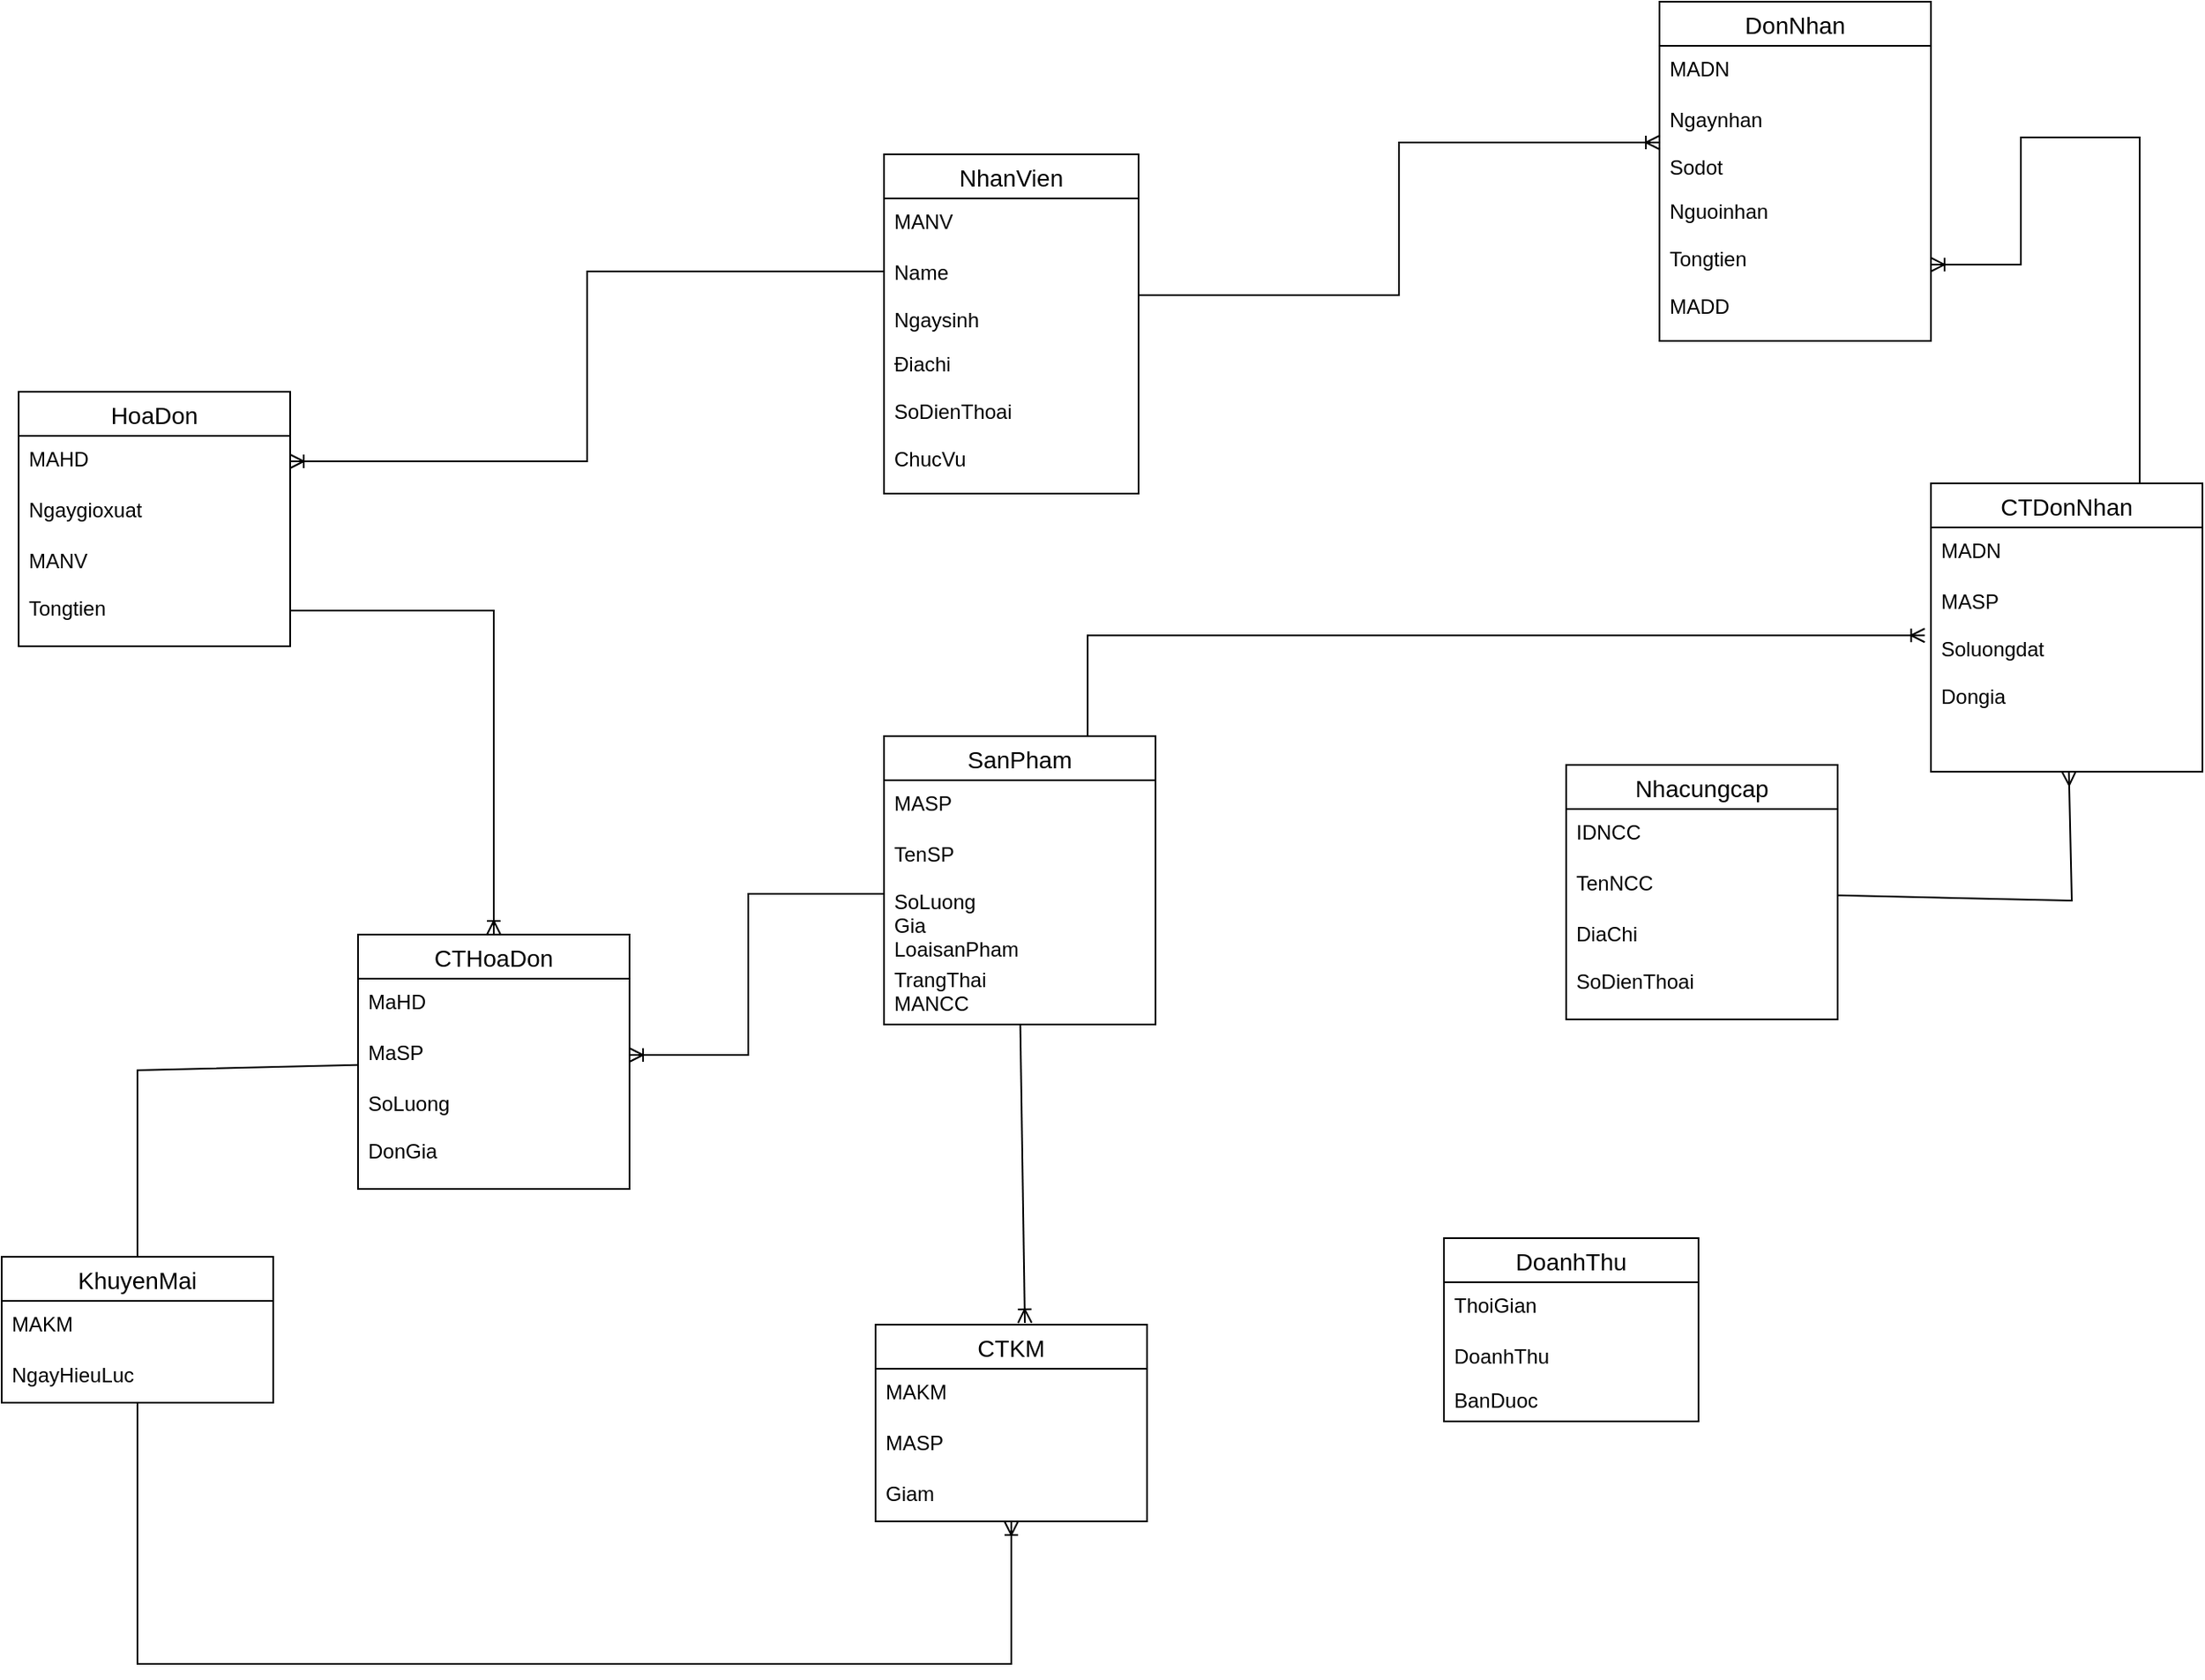 <mxfile version="18.0.5" type="device"><diagram id="kymCJOY30_DUFUmnx_8U" name="Page-1"><mxGraphModel dx="1483" dy="827" grid="1" gridSize="10" guides="1" tooltips="1" connect="1" arrows="1" fold="1" page="1" pageScale="1" pageWidth="827" pageHeight="1169" math="0" shadow="0"><root><mxCell id="0"/><mxCell id="1" parent="0"/><mxCell id="vpXku__n6UTQb4TYIU45-17" value="NhanVien" style="swimlane;fontStyle=0;childLayout=stackLayout;horizontal=1;startSize=26;horizontalStack=0;resizeParent=1;resizeParentMax=0;resizeLast=0;collapsible=1;marginBottom=0;align=center;fontSize=14;" parent="1" vertex="1"><mxGeometry x="560" y="310" width="150" height="200" as="geometry"/></mxCell><mxCell id="vpXku__n6UTQb4TYIU45-18" value="MANV" style="text;strokeColor=none;fillColor=none;spacingLeft=4;spacingRight=4;overflow=hidden;rotatable=0;points=[[0,0.5],[1,0.5]];portConstraint=eastwest;fontSize=12;" parent="vpXku__n6UTQb4TYIU45-17" vertex="1"><mxGeometry y="26" width="150" height="30" as="geometry"/></mxCell><mxCell id="vpXku__n6UTQb4TYIU45-19" value="Name&#10;&#10;Ngaysinh" style="text;strokeColor=none;fillColor=none;spacingLeft=4;spacingRight=4;overflow=hidden;rotatable=0;points=[[0,0.5],[1,0.5]];portConstraint=eastwest;fontSize=12;" parent="vpXku__n6UTQb4TYIU45-17" vertex="1"><mxGeometry y="56" width="150" height="54" as="geometry"/></mxCell><mxCell id="vpXku__n6UTQb4TYIU45-20" value="Điachi&#10;&#10;SoDienThoai&#10;&#10;ChucVu" style="text;strokeColor=none;fillColor=none;spacingLeft=4;spacingRight=4;overflow=hidden;rotatable=0;points=[[0,0.5],[1,0.5]];portConstraint=eastwest;fontSize=12;" parent="vpXku__n6UTQb4TYIU45-17" vertex="1"><mxGeometry y="110" width="150" height="90" as="geometry"/></mxCell><mxCell id="vpXku__n6UTQb4TYIU45-21" value="HoaDon" style="swimlane;fontStyle=0;childLayout=stackLayout;horizontal=1;startSize=26;horizontalStack=0;resizeParent=1;resizeParentMax=0;resizeLast=0;collapsible=1;marginBottom=0;align=center;fontSize=14;" parent="1" vertex="1"><mxGeometry x="50" y="450" width="160" height="150" as="geometry"/></mxCell><mxCell id="vpXku__n6UTQb4TYIU45-22" value="MAHD" style="text;strokeColor=none;fillColor=none;spacingLeft=4;spacingRight=4;overflow=hidden;rotatable=0;points=[[0,0.5],[1,0.5]];portConstraint=eastwest;fontSize=12;" parent="vpXku__n6UTQb4TYIU45-21" vertex="1"><mxGeometry y="26" width="160" height="30" as="geometry"/></mxCell><mxCell id="vpXku__n6UTQb4TYIU45-23" value="Ngaygioxuat" style="text;strokeColor=none;fillColor=none;spacingLeft=4;spacingRight=4;overflow=hidden;rotatable=0;points=[[0,0.5],[1,0.5]];portConstraint=eastwest;fontSize=12;" parent="vpXku__n6UTQb4TYIU45-21" vertex="1"><mxGeometry y="56" width="160" height="30" as="geometry"/></mxCell><mxCell id="vpXku__n6UTQb4TYIU45-24" value="MANV&#10;&#10;Tongtien" style="text;strokeColor=none;fillColor=none;spacingLeft=4;spacingRight=4;overflow=hidden;rotatable=0;points=[[0,0.5],[1,0.5]];portConstraint=eastwest;fontSize=12;" parent="vpXku__n6UTQb4TYIU45-21" vertex="1"><mxGeometry y="86" width="160" height="64" as="geometry"/></mxCell><mxCell id="vpXku__n6UTQb4TYIU45-29" value="" style="edgeStyle=orthogonalEdgeStyle;fontSize=12;html=1;endArrow=ERoneToMany;rounded=0;exitX=0.002;exitY=0.241;exitDx=0;exitDy=0;entryX=1;entryY=0.5;entryDx=0;entryDy=0;exitPerimeter=0;" parent="1" source="vpXku__n6UTQb4TYIU45-19" target="vpXku__n6UTQb4TYIU45-22" edge="1"><mxGeometry width="100" height="100" relative="1" as="geometry"><mxPoint x="313" y="428" as="sourcePoint"/><mxPoint x="300" y="320" as="targetPoint"/></mxGeometry></mxCell><mxCell id="vpXku__n6UTQb4TYIU45-31" value="SanPham" style="swimlane;fontStyle=0;childLayout=stackLayout;horizontal=1;startSize=26;horizontalStack=0;resizeParent=1;resizeParentMax=0;resizeLast=0;collapsible=1;marginBottom=0;align=center;fontSize=14;" parent="1" vertex="1"><mxGeometry x="560" y="653" width="160" height="170" as="geometry"/></mxCell><mxCell id="vpXku__n6UTQb4TYIU45-32" value="MASP" style="text;strokeColor=none;fillColor=none;spacingLeft=4;spacingRight=4;overflow=hidden;rotatable=0;points=[[0,0.5],[1,0.5]];portConstraint=eastwest;fontSize=12;" parent="vpXku__n6UTQb4TYIU45-31" vertex="1"><mxGeometry y="26" width="160" height="30" as="geometry"/></mxCell><mxCell id="vpXku__n6UTQb4TYIU45-33" value="TenSP&#10;&#10;SoLuong&#10;Gia&#10;LoaisanPham&#10;&#10;&#10;" style="text;strokeColor=none;fillColor=none;spacingLeft=4;spacingRight=4;overflow=hidden;rotatable=0;points=[[0,0.5],[1,0.5]];portConstraint=eastwest;fontSize=12;" parent="vpXku__n6UTQb4TYIU45-31" vertex="1"><mxGeometry y="56" width="160" height="74" as="geometry"/></mxCell><mxCell id="vpXku__n6UTQb4TYIU45-34" value="TrangThai&#10;MANCC" style="text;strokeColor=none;fillColor=none;spacingLeft=4;spacingRight=4;overflow=hidden;rotatable=0;points=[[0,0.5],[1,0.5]];portConstraint=eastwest;fontSize=12;" parent="vpXku__n6UTQb4TYIU45-31" vertex="1"><mxGeometry y="130" width="160" height="40" as="geometry"/></mxCell><mxCell id="vpXku__n6UTQb4TYIU45-38" value="Nhacungcap" style="swimlane;fontStyle=0;childLayout=stackLayout;horizontal=1;startSize=26;horizontalStack=0;resizeParent=1;resizeParentMax=0;resizeLast=0;collapsible=1;marginBottom=0;align=center;fontSize=14;" parent="1" vertex="1"><mxGeometry x="962" y="670" width="160" height="150" as="geometry"/></mxCell><mxCell id="vpXku__n6UTQb4TYIU45-39" value="IDNCC" style="text;strokeColor=none;fillColor=none;spacingLeft=4;spacingRight=4;overflow=hidden;rotatable=0;points=[[0,0.5],[1,0.5]];portConstraint=eastwest;fontSize=12;" parent="vpXku__n6UTQb4TYIU45-38" vertex="1"><mxGeometry y="26" width="160" height="30" as="geometry"/></mxCell><mxCell id="vpXku__n6UTQb4TYIU45-40" value="TenNCC" style="text;strokeColor=none;fillColor=none;spacingLeft=4;spacingRight=4;overflow=hidden;rotatable=0;points=[[0,0.5],[1,0.5]];portConstraint=eastwest;fontSize=12;" parent="vpXku__n6UTQb4TYIU45-38" vertex="1"><mxGeometry y="56" width="160" height="30" as="geometry"/></mxCell><mxCell id="vpXku__n6UTQb4TYIU45-41" value="DiaChi&#10;&#10;SoDienThoai" style="text;strokeColor=none;fillColor=none;spacingLeft=4;spacingRight=4;overflow=hidden;rotatable=0;points=[[0,0.5],[1,0.5]];portConstraint=eastwest;fontSize=12;" parent="vpXku__n6UTQb4TYIU45-38" vertex="1"><mxGeometry y="86" width="160" height="64" as="geometry"/></mxCell><mxCell id="vpXku__n6UTQb4TYIU45-43" value="" style="fontSize=12;html=1;endArrow=ERmany;rounded=0;" parent="1" source="vpXku__n6UTQb4TYIU45-38" target="yX-RIBpsSqkD2ip2A5Vw-11" edge="1"><mxGeometry width="100" height="100" relative="1" as="geometry"><mxPoint x="960" y="746" as="sourcePoint"/><mxPoint x="430" y="940" as="targetPoint"/><Array as="points"><mxPoint x="1260" y="750"/></Array></mxGeometry></mxCell><mxCell id="vpXku__n6UTQb4TYIU45-49" value="DonNhan" style="swimlane;fontStyle=0;childLayout=stackLayout;horizontal=1;startSize=26;horizontalStack=0;resizeParent=1;resizeParentMax=0;resizeLast=0;collapsible=1;marginBottom=0;align=center;fontSize=14;" parent="1" vertex="1"><mxGeometry x="1017" y="220" width="160" height="200" as="geometry"/></mxCell><mxCell id="vpXku__n6UTQb4TYIU45-50" value="MADN" style="text;strokeColor=none;fillColor=none;spacingLeft=4;spacingRight=4;overflow=hidden;rotatable=0;points=[[0,0.5],[1,0.5]];portConstraint=eastwest;fontSize=12;" parent="vpXku__n6UTQb4TYIU45-49" vertex="1"><mxGeometry y="26" width="160" height="30" as="geometry"/></mxCell><mxCell id="vpXku__n6UTQb4TYIU45-51" value="Ngaynhan&#10;&#10;Sodot" style="text;strokeColor=none;fillColor=none;spacingLeft=4;spacingRight=4;overflow=hidden;rotatable=0;points=[[0,0.5],[1,0.5]];portConstraint=eastwest;fontSize=12;" parent="vpXku__n6UTQb4TYIU45-49" vertex="1"><mxGeometry y="56" width="160" height="54" as="geometry"/></mxCell><mxCell id="vpXku__n6UTQb4TYIU45-52" value="Nguoinhan&#10;&#10;Tongtien&#10;&#10;MADD" style="text;strokeColor=none;fillColor=none;spacingLeft=4;spacingRight=4;overflow=hidden;rotatable=0;points=[[0,0.5],[1,0.5]];portConstraint=eastwest;fontSize=12;" parent="vpXku__n6UTQb4TYIU45-49" vertex="1"><mxGeometry y="110" width="160" height="90" as="geometry"/></mxCell><mxCell id="yX-RIBpsSqkD2ip2A5Vw-8" value="CTDonNhan" style="swimlane;fontStyle=0;childLayout=stackLayout;horizontal=1;startSize=26;horizontalStack=0;resizeParent=1;resizeParentMax=0;resizeLast=0;collapsible=1;marginBottom=0;align=center;fontSize=14;" parent="1" vertex="1"><mxGeometry x="1177" y="504" width="160" height="170" as="geometry"/></mxCell><mxCell id="yX-RIBpsSqkD2ip2A5Vw-9" value="MADN" style="text;strokeColor=none;fillColor=none;spacingLeft=4;spacingRight=4;overflow=hidden;rotatable=0;points=[[0,0.5],[1,0.5]];portConstraint=eastwest;fontSize=12;" parent="yX-RIBpsSqkD2ip2A5Vw-8" vertex="1"><mxGeometry y="26" width="160" height="30" as="geometry"/></mxCell><mxCell id="yX-RIBpsSqkD2ip2A5Vw-11" value="MASP&#10;&#10;Soluongdat&#10;&#10;Dongia" style="text;strokeColor=none;fillColor=none;spacingLeft=4;spacingRight=4;overflow=hidden;rotatable=0;points=[[0,0.5],[1,0.5]];portConstraint=eastwest;fontSize=12;" parent="yX-RIBpsSqkD2ip2A5Vw-8" vertex="1"><mxGeometry y="56" width="160" height="114" as="geometry"/></mxCell><mxCell id="yX-RIBpsSqkD2ip2A5Vw-12" value="" style="edgeStyle=orthogonalEdgeStyle;fontSize=12;html=1;endArrow=ERoneToMany;rounded=0;exitX=0.75;exitY=0;exitDx=0;exitDy=0;entryX=-0.023;entryY=0.295;entryDx=0;entryDy=0;entryPerimeter=0;" parent="1" source="vpXku__n6UTQb4TYIU45-31" target="yX-RIBpsSqkD2ip2A5Vw-11" edge="1"><mxGeometry width="100" height="100" relative="1" as="geometry"><mxPoint x="660" y="800" as="sourcePoint"/><mxPoint x="760" y="700" as="targetPoint"/></mxGeometry></mxCell><mxCell id="f7OGRCL_fLj5IZHACfbM-4" value="CTHoaDon" style="swimlane;fontStyle=0;childLayout=stackLayout;horizontal=1;startSize=26;horizontalStack=0;resizeParent=1;resizeParentMax=0;resizeLast=0;collapsible=1;marginBottom=0;align=center;fontSize=14;" parent="1" vertex="1"><mxGeometry x="250" y="770" width="160" height="150" as="geometry"/></mxCell><mxCell id="f7OGRCL_fLj5IZHACfbM-5" value="MaHD" style="text;strokeColor=none;fillColor=none;spacingLeft=4;spacingRight=4;overflow=hidden;rotatable=0;points=[[0,0.5],[1,0.5]];portConstraint=eastwest;fontSize=12;" parent="f7OGRCL_fLj5IZHACfbM-4" vertex="1"><mxGeometry y="26" width="160" height="30" as="geometry"/></mxCell><mxCell id="f7OGRCL_fLj5IZHACfbM-6" value="MaSP" style="text;strokeColor=none;fillColor=none;spacingLeft=4;spacingRight=4;overflow=hidden;rotatable=0;points=[[0,0.5],[1,0.5]];portConstraint=eastwest;fontSize=12;" parent="f7OGRCL_fLj5IZHACfbM-4" vertex="1"><mxGeometry y="56" width="160" height="30" as="geometry"/></mxCell><mxCell id="f7OGRCL_fLj5IZHACfbM-7" value="SoLuong&#10;&#10;DonGia" style="text;strokeColor=none;fillColor=none;spacingLeft=4;spacingRight=4;overflow=hidden;rotatable=0;points=[[0,0.5],[1,0.5]];portConstraint=eastwest;fontSize=12;" parent="f7OGRCL_fLj5IZHACfbM-4" vertex="1"><mxGeometry y="86" width="160" height="64" as="geometry"/></mxCell><mxCell id="f7OGRCL_fLj5IZHACfbM-9" value="" style="edgeStyle=orthogonalEdgeStyle;fontSize=12;html=1;endArrow=ERoneToMany;rounded=0;entryX=0;entryY=0.5;entryDx=0;entryDy=0;exitX=1;exitY=0.5;exitDx=0;exitDy=0;" parent="1" source="vpXku__n6UTQb4TYIU45-19" target="vpXku__n6UTQb4TYIU45-51" edge="1"><mxGeometry width="100" height="100" relative="1" as="geometry"><mxPoint x="900" y="199" as="sourcePoint"/><mxPoint x="780" y="210" as="targetPoint"/></mxGeometry></mxCell><mxCell id="f7OGRCL_fLj5IZHACfbM-10" value="" style="edgeStyle=orthogonalEdgeStyle;fontSize=12;html=1;endArrow=ERoneToMany;rounded=0;entryX=1;entryY=0.5;entryDx=0;entryDy=0;" parent="1" source="yX-RIBpsSqkD2ip2A5Vw-8" target="vpXku__n6UTQb4TYIU45-52" edge="1"><mxGeometry width="100" height="100" relative="1" as="geometry"><mxPoint x="1190" y="393" as="sourcePoint"/><mxPoint x="1250" y="190" as="targetPoint"/><Array as="points"><mxPoint x="1300" y="300"/><mxPoint x="1230" y="300"/><mxPoint x="1230" y="375"/></Array></mxGeometry></mxCell><mxCell id="hEoxkkzQlrkZxj_hNE5L-1" value="KhuyenMai" style="swimlane;fontStyle=0;childLayout=stackLayout;horizontal=1;startSize=26;horizontalStack=0;resizeParent=1;resizeParentMax=0;resizeLast=0;collapsible=1;marginBottom=0;align=center;fontSize=14;" parent="1" vertex="1"><mxGeometry x="40" y="960" width="160" height="86" as="geometry"/></mxCell><mxCell id="hEoxkkzQlrkZxj_hNE5L-2" value="MAKM" style="text;strokeColor=none;fillColor=none;spacingLeft=4;spacingRight=4;overflow=hidden;rotatable=0;points=[[0,0.5],[1,0.5]];portConstraint=eastwest;fontSize=12;" parent="hEoxkkzQlrkZxj_hNE5L-1" vertex="1"><mxGeometry y="26" width="160" height="30" as="geometry"/></mxCell><mxCell id="hEoxkkzQlrkZxj_hNE5L-3" value="NgayHieuLuc" style="text;strokeColor=none;fillColor=none;spacingLeft=4;spacingRight=4;overflow=hidden;rotatable=0;points=[[0,0.5],[1,0.5]];portConstraint=eastwest;fontSize=12;" parent="hEoxkkzQlrkZxj_hNE5L-1" vertex="1"><mxGeometry y="56" width="160" height="30" as="geometry"/></mxCell><mxCell id="hEoxkkzQlrkZxj_hNE5L-5" value="CTKM" style="swimlane;fontStyle=0;childLayout=stackLayout;horizontal=1;startSize=26;horizontalStack=0;resizeParent=1;resizeParentMax=0;resizeLast=0;collapsible=1;marginBottom=0;align=center;fontSize=14;" parent="1" vertex="1"><mxGeometry x="555" y="1000" width="160" height="116" as="geometry"/></mxCell><mxCell id="hEoxkkzQlrkZxj_hNE5L-6" value="MAKM" style="text;strokeColor=none;fillColor=none;spacingLeft=4;spacingRight=4;overflow=hidden;rotatable=0;points=[[0,0.5],[1,0.5]];portConstraint=eastwest;fontSize=12;" parent="hEoxkkzQlrkZxj_hNE5L-5" vertex="1"><mxGeometry y="26" width="160" height="30" as="geometry"/></mxCell><mxCell id="hEoxkkzQlrkZxj_hNE5L-7" value="MASP" style="text;strokeColor=none;fillColor=none;spacingLeft=4;spacingRight=4;overflow=hidden;rotatable=0;points=[[0,0.5],[1,0.5]];portConstraint=eastwest;fontSize=12;" parent="hEoxkkzQlrkZxj_hNE5L-5" vertex="1"><mxGeometry y="56" width="160" height="30" as="geometry"/></mxCell><mxCell id="hEoxkkzQlrkZxj_hNE5L-8" value="Giam" style="text;strokeColor=none;fillColor=none;spacingLeft=4;spacingRight=4;overflow=hidden;rotatable=0;points=[[0,0.5],[1,0.5]];portConstraint=eastwest;fontSize=12;" parent="hEoxkkzQlrkZxj_hNE5L-5" vertex="1"><mxGeometry y="86" width="160" height="30" as="geometry"/></mxCell><mxCell id="hEoxkkzQlrkZxj_hNE5L-11" value="" style="edgeStyle=elbowEdgeStyle;fontSize=12;html=1;endArrow=ERoneToMany;rounded=0;elbow=vertical;" parent="1" source="hEoxkkzQlrkZxj_hNE5L-3" target="hEoxkkzQlrkZxj_hNE5L-8" edge="1"><mxGeometry width="100" height="100" relative="1" as="geometry"><mxPoint x="269" y="1090" as="sourcePoint"/><mxPoint x="559" y="1000" as="targetPoint"/><Array as="points"><mxPoint x="400" y="1200"/></Array></mxGeometry></mxCell><mxCell id="hEoxkkzQlrkZxj_hNE5L-12" value="" style="fontSize=12;html=1;endArrow=ERoneToMany;rounded=0;entryX=0.55;entryY=-0.009;entryDx=0;entryDy=0;entryPerimeter=0;" parent="1" source="vpXku__n6UTQb4TYIU45-34" target="hEoxkkzQlrkZxj_hNE5L-5" edge="1"><mxGeometry width="100" height="100" relative="1" as="geometry"><mxPoint x="500" y="976" as="sourcePoint"/><mxPoint x="580" y="896" as="targetPoint"/></mxGeometry></mxCell><mxCell id="oDophyMWF12d4uYuARMu-3" value="" style="edgeStyle=orthogonalEdgeStyle;fontSize=12;html=1;endArrow=ERoneToMany;rounded=0;exitX=0.998;exitY=0.672;exitDx=0;exitDy=0;entryX=0.5;entryY=0;entryDx=0;entryDy=0;exitPerimeter=0;" parent="1" source="vpXku__n6UTQb4TYIU45-24" target="f7OGRCL_fLj5IZHACfbM-4" edge="1"><mxGeometry width="100" height="100" relative="1" as="geometry"><mxPoint x="330" y="696" as="sourcePoint"/><mxPoint x="330" y="790" as="targetPoint"/></mxGeometry></mxCell><mxCell id="oDophyMWF12d4uYuARMu-6" style="edgeStyle=none;rounded=0;orthogonalLoop=1;jettySize=auto;html=1;entryX=0.5;entryY=1;entryDx=0;entryDy=0;" parent="1" edge="1"><mxGeometry relative="1" as="geometry"><mxPoint x="445" y="730" as="sourcePoint"/><mxPoint x="445" y="730" as="targetPoint"/></mxGeometry></mxCell><mxCell id="oDophyMWF12d4uYuARMu-8" value="" style="fontSize=12;html=1;endArrow=ERoneToMany;rounded=0;entryX=1;entryY=0.5;entryDx=0;entryDy=0;exitX=0;exitY=0.5;exitDx=0;exitDy=0;" parent="1" source="vpXku__n6UTQb4TYIU45-33" target="f7OGRCL_fLj5IZHACfbM-6" edge="1"><mxGeometry width="100" height="100" relative="1" as="geometry"><mxPoint x="450" y="960" as="sourcePoint"/><mxPoint x="550" y="860" as="targetPoint"/><Array as="points"><mxPoint x="480" y="746"/><mxPoint x="480" y="841"/></Array></mxGeometry></mxCell><mxCell id="r23qTVpPiAbF4JnP6QfZ-1" value="DoanhThu" style="swimlane;fontStyle=0;childLayout=stackLayout;horizontal=1;startSize=26;horizontalStack=0;resizeParent=1;resizeParentMax=0;resizeLast=0;collapsible=1;marginBottom=0;align=center;fontSize=14;" parent="1" vertex="1"><mxGeometry x="890" y="949" width="150" height="108" as="geometry"/></mxCell><mxCell id="r23qTVpPiAbF4JnP6QfZ-2" value="ThoiGian" style="text;strokeColor=none;fillColor=none;spacingLeft=4;spacingRight=4;overflow=hidden;rotatable=0;points=[[0,0.5],[1,0.5]];portConstraint=eastwest;fontSize=12;" parent="r23qTVpPiAbF4JnP6QfZ-1" vertex="1"><mxGeometry y="26" width="150" height="30" as="geometry"/></mxCell><mxCell id="r23qTVpPiAbF4JnP6QfZ-5" value="DoanhThu" style="text;strokeColor=none;fillColor=none;align=left;verticalAlign=top;spacingLeft=4;spacingRight=4;overflow=hidden;rotatable=0;points=[[0,0.5],[1,0.5]];portConstraint=eastwest;" parent="r23qTVpPiAbF4JnP6QfZ-1" vertex="1"><mxGeometry y="56" width="150" height="26" as="geometry"/></mxCell><mxCell id="r23qTVpPiAbF4JnP6QfZ-6" value="BanDuoc" style="text;strokeColor=none;fillColor=none;align=left;verticalAlign=top;spacingLeft=4;spacingRight=4;overflow=hidden;rotatable=0;points=[[0,0.5],[1,0.5]];portConstraint=eastwest;" parent="r23qTVpPiAbF4JnP6QfZ-1" vertex="1"><mxGeometry y="82" width="150" height="26" as="geometry"/></mxCell><mxCell id="DelL63OJHRW4wQWtajKA-1" value="" style="endArrow=none;html=1;rounded=0;" edge="1" parent="1" source="hEoxkkzQlrkZxj_hNE5L-1" target="f7OGRCL_fLj5IZHACfbM-4"><mxGeometry width="50" height="50" relative="1" as="geometry"><mxPoint x="150" y="840" as="sourcePoint"/><mxPoint x="200" y="790" as="targetPoint"/><Array as="points"><mxPoint x="120" y="850"/></Array></mxGeometry></mxCell></root></mxGraphModel></diagram></mxfile>